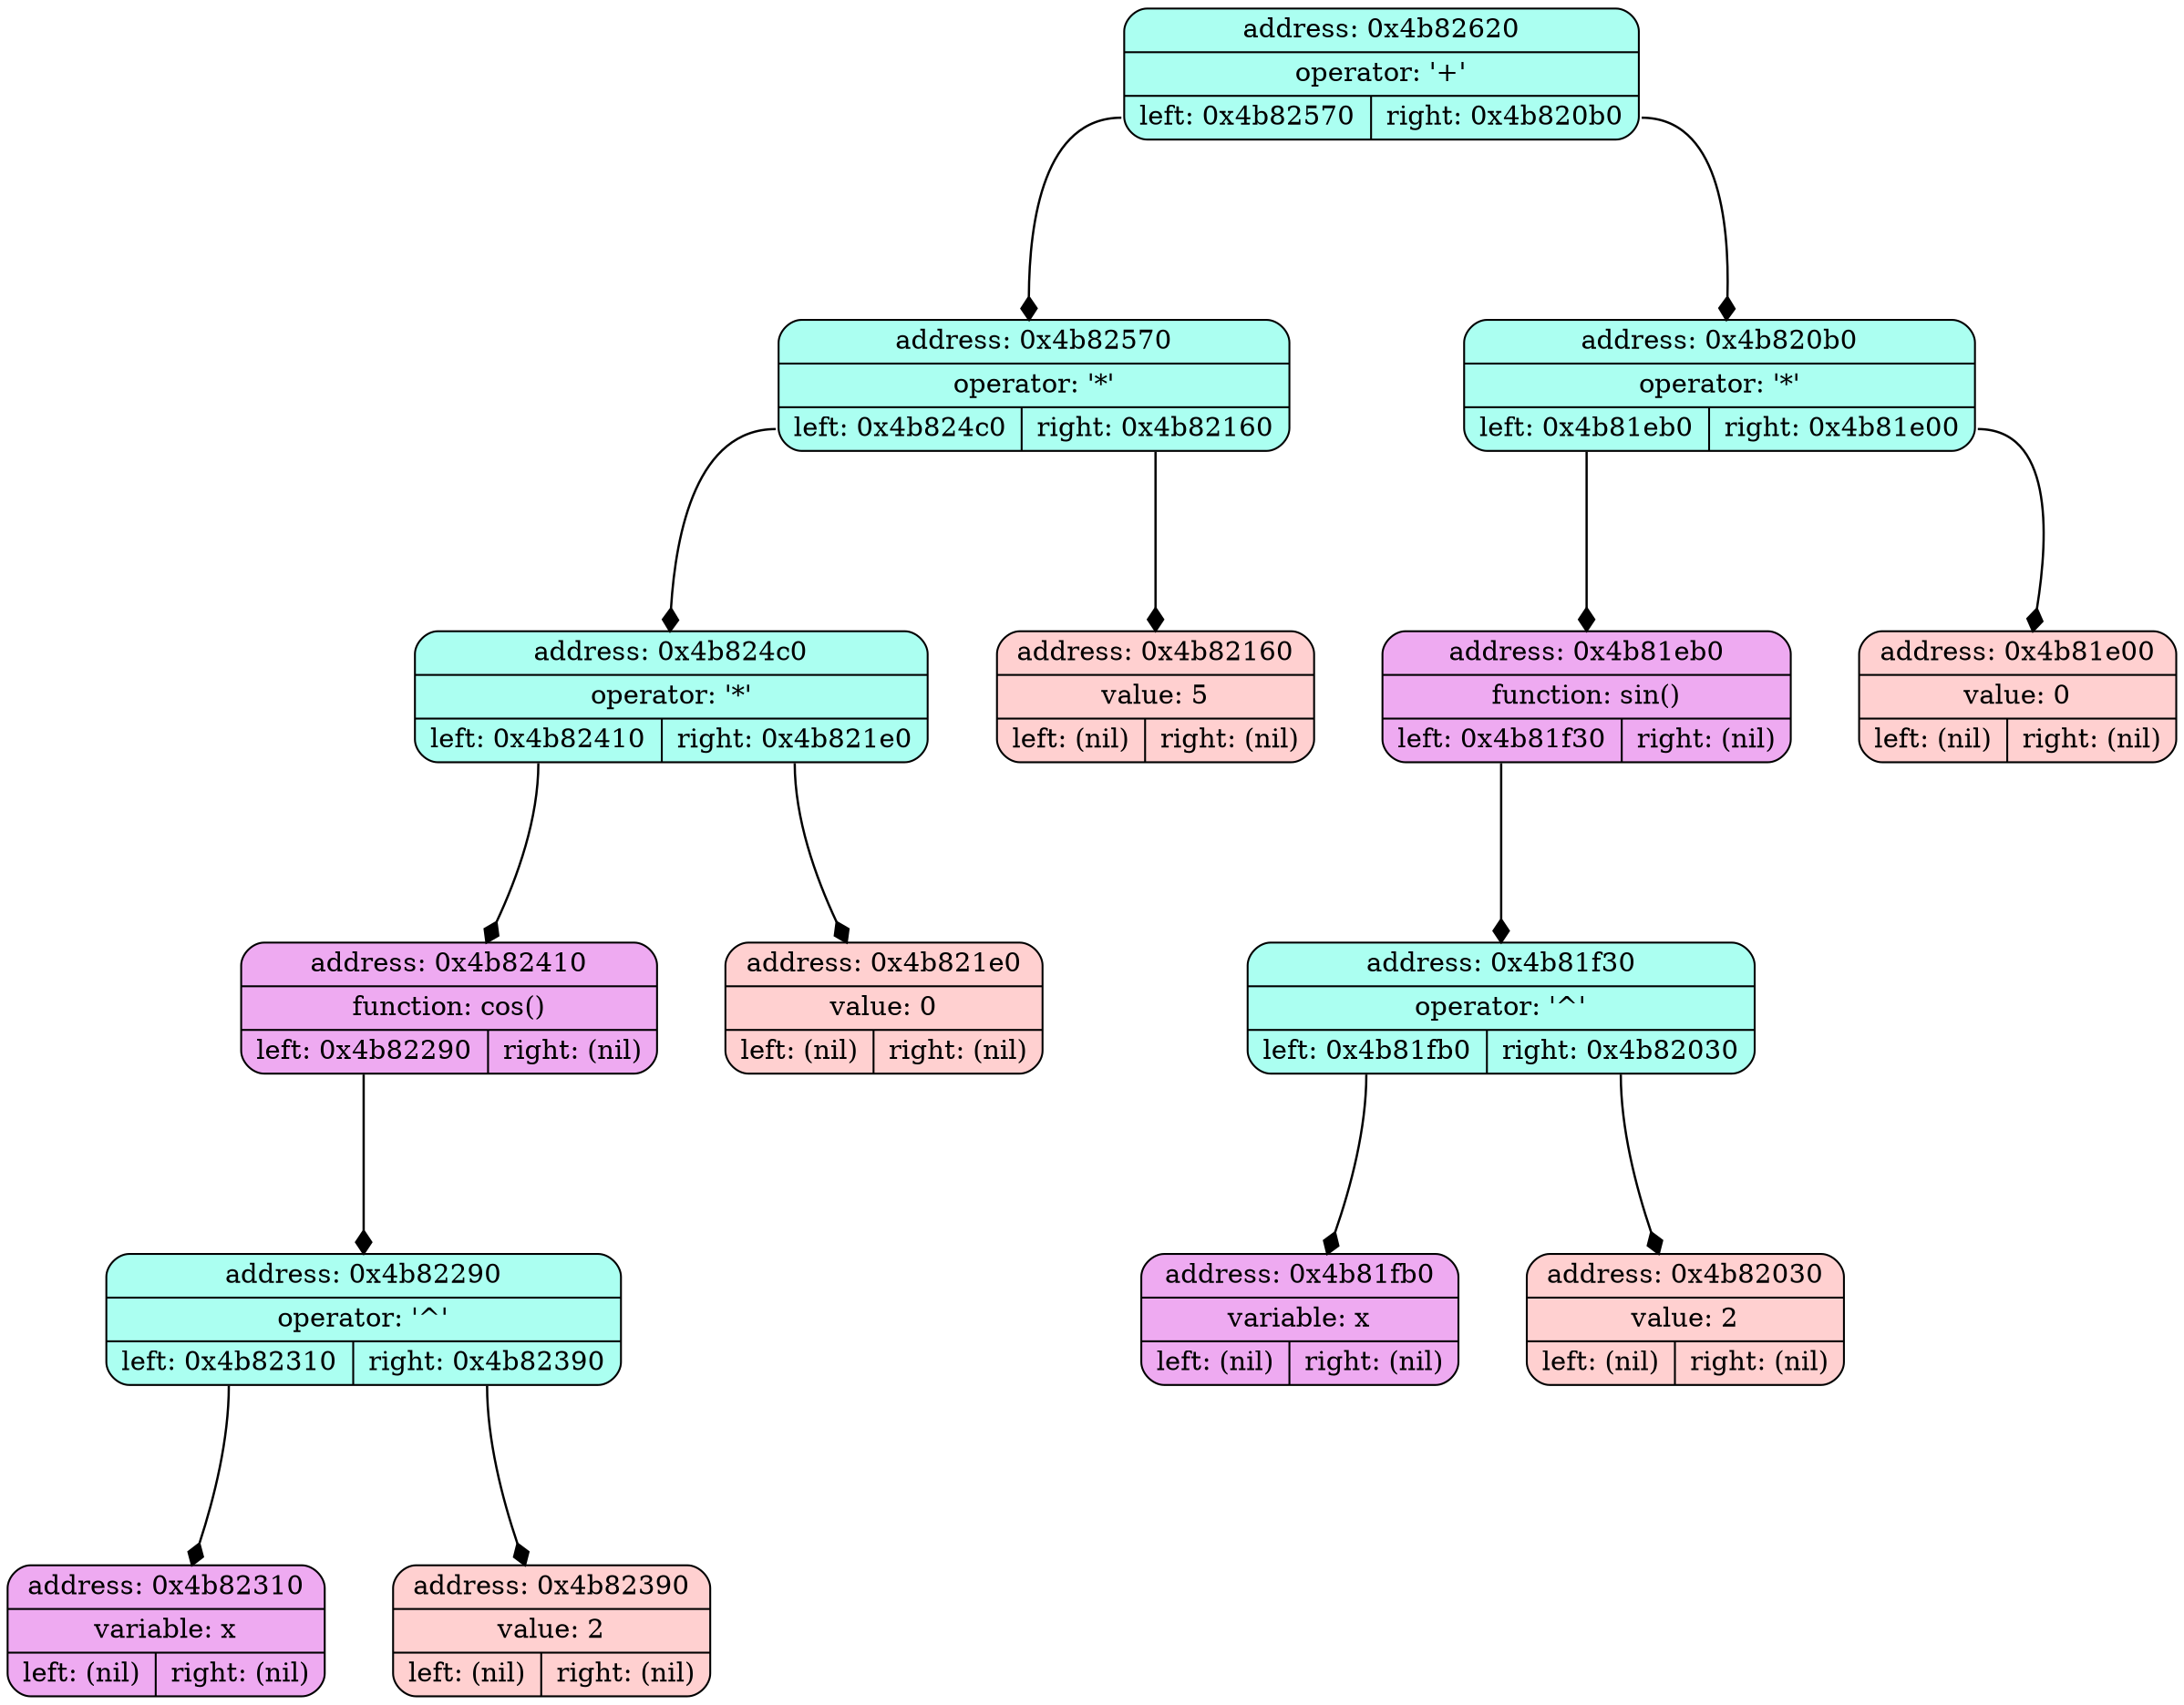 digraph List {
	dpi = 100;
	fontname = "Comic Sans MS";
	fontsize = 20;
	rankdir  = TB;
graph [fillcolor = lightgreen, ranksep = 1.3, nodesep = 0.5, style = "rounded", color = green, penwidth = 2];
edge [color = black, arrowhead = diamond, arrowsize = 1, penwidth = 1.2];
node1 [shape = Mrecord, style = filled, fillcolor = "#ABFFF1", label ="{address: 0x4b82620|operator: '+'| { <ptr1> left: 0x4b82570| <ptr2> right: 0x4b820b0}}"]
node2 [shape = Mrecord, style = filled, fillcolor = "#ABFFF1", label ="{address: 0x4b82620|operator: '+'| { <ptr1> left: 0x4b82570| <ptr2> right: 0x4b820b0}}"]
node1: <ptr1> -> node2; node3 [shape = Mrecord, style = filled, fillcolor = "#ABFFF1", label ="{address: 0x4b82620|operator: '+'| { <ptr1> left: 0x4b82570| <ptr2> right: 0x4b820b0}}"]
node1: <ptr2> -> node3; 
node2 [shape = Mrecord, style = filled, fillcolor = "#ABFFF1", label ="{address: 0x4b82570|operator: '*'| { <ptr1> left: 0x4b824c0| <ptr2> right: 0x4b82160}}"]
node4 [shape = Mrecord, style = filled, fillcolor = "#ABFFF1", label ="{address: 0x4b82570|operator: '*'| { <ptr1> left: 0x4b824c0| <ptr2> right: 0x4b82160}}"]
node2: <ptr1> -> node4; node5 [shape = Mrecord, style = filled, fillcolor = "#ABFFF1", label ="{address: 0x4b82570|operator: '*'| { <ptr1> left: 0x4b824c0| <ptr2> right: 0x4b82160}}"]
node2: <ptr2> -> node5; 
node3 [shape = Mrecord, style = filled, fillcolor = "#ABFFF1", label ="{address: 0x4b820b0|operator: '*'| { <ptr1> left: 0x4b81eb0| <ptr2> right: 0x4b81e00}}"]
node6 [shape = Mrecord, style = filled, fillcolor = "#ABFFF1", label ="{address: 0x4b820b0|operator: '*'| { <ptr1> left: 0x4b81eb0| <ptr2> right: 0x4b81e00}}"]
node3: <ptr1> -> node6; node7 [shape = Mrecord, style = filled, fillcolor = "#ABFFF1", label ="{address: 0x4b820b0|operator: '*'| { <ptr1> left: 0x4b81eb0| <ptr2> right: 0x4b81e00}}"]
node3: <ptr2> -> node7; 
node4 [shape = Mrecord, style = filled, fillcolor = "#ABFFF1", label ="{address: 0x4b824c0|operator: '*'| { <ptr1> left: 0x4b82410| <ptr2> right: 0x4b821e0}}"]
node8 [shape = Mrecord, style = filled, fillcolor = "#ABFFF1", label ="{address: 0x4b824c0|operator: '*'| { <ptr1> left: 0x4b82410| <ptr2> right: 0x4b821e0}}"]
node4: <ptr1> -> node8; node9 [shape = Mrecord, style = filled, fillcolor = "#ABFFF1", label ="{address: 0x4b824c0|operator: '*'| { <ptr1> left: 0x4b82410| <ptr2> right: 0x4b821e0}}"]
node4: <ptr2> -> node9; 
node5 [shape = Mrecord, style = filled, fillcolor = "#FFD0D0", label ="{address: 0x4b82160|value: 5| { <ptr1> left: (nil)| <ptr2> right: (nil)}}"]

node6 [shape = Mrecord, style = filled, fillcolor = "#EEAAF1", label ="{address: 0x4b81eb0|function: sin()| { <ptr1> left: 0x4b81f30| <ptr2> right: (nil)}}"]
node10 [shape = Mrecord, style = filled, fillcolor = "#EEAAF1", label ="{address: 0x4b81eb0|function: sin()| { <ptr1> left: 0x4b81f30| <ptr2> right: (nil)}}"]
node6: <ptr1> -> node10; 
node7 [shape = Mrecord, style = filled, fillcolor = "#FFD0D0", label ="{address: 0x4b81e00|value: 0| { <ptr1> left: (nil)| <ptr2> right: (nil)}}"]

node8 [shape = Mrecord, style = filled, fillcolor = "#EEAAF1", label ="{address: 0x4b82410|function: cos()| { <ptr1> left: 0x4b82290| <ptr2> right: (nil)}}"]
node11 [shape = Mrecord, style = filled, fillcolor = "#EEAAF1", label ="{address: 0x4b82410|function: cos()| { <ptr1> left: 0x4b82290| <ptr2> right: (nil)}}"]
node8: <ptr1> -> node11; 
node9 [shape = Mrecord, style = filled, fillcolor = "#FFD0D0", label ="{address: 0x4b821e0|value: 0| { <ptr1> left: (nil)| <ptr2> right: (nil)}}"]

node10 [shape = Mrecord, style = filled, fillcolor = "#ABFFF1", label ="{address: 0x4b81f30|operator: '^'| { <ptr1> left: 0x4b81fb0| <ptr2> right: 0x4b82030}}"]
node12 [shape = Mrecord, style = filled, fillcolor = "#ABFFF1", label ="{address: 0x4b81f30|operator: '^'| { <ptr1> left: 0x4b81fb0| <ptr2> right: 0x4b82030}}"]
node10: <ptr1> -> node12; node13 [shape = Mrecord, style = filled, fillcolor = "#ABFFF1", label ="{address: 0x4b81f30|operator: '^'| { <ptr1> left: 0x4b81fb0| <ptr2> right: 0x4b82030}}"]
node10: <ptr2> -> node13; 
node11 [shape = Mrecord, style = filled, fillcolor = "#ABFFF1", label ="{address: 0x4b82290|operator: '^'| { <ptr1> left: 0x4b82310| <ptr2> right: 0x4b82390}}"]
node14 [shape = Mrecord, style = filled, fillcolor = "#ABFFF1", label ="{address: 0x4b82290|operator: '^'| { <ptr1> left: 0x4b82310| <ptr2> right: 0x4b82390}}"]
node11: <ptr1> -> node14; node15 [shape = Mrecord, style = filled, fillcolor = "#ABFFF1", label ="{address: 0x4b82290|operator: '^'| { <ptr1> left: 0x4b82310| <ptr2> right: 0x4b82390}}"]
node11: <ptr2> -> node15; 
node12 [shape = Mrecord, style = filled, fillcolor = "#EEAAF1", label ="{address: 0x4b81fb0|variable: x| { <ptr1> left: (nil)| <ptr2> right: (nil)}}"]

node13 [shape = Mrecord, style = filled, fillcolor = "#FFD0D0", label ="{address: 0x4b82030|value: 2| { <ptr1> left: (nil)| <ptr2> right: (nil)}}"]

node14 [shape = Mrecord, style = filled, fillcolor = "#EEAAF1", label ="{address: 0x4b82310|variable: x| { <ptr1> left: (nil)| <ptr2> right: (nil)}}"]

node15 [shape = Mrecord, style = filled, fillcolor = "#FFD0D0", label ="{address: 0x4b82390|value: 2| { <ptr1> left: (nil)| <ptr2> right: (nil)}}"]

}